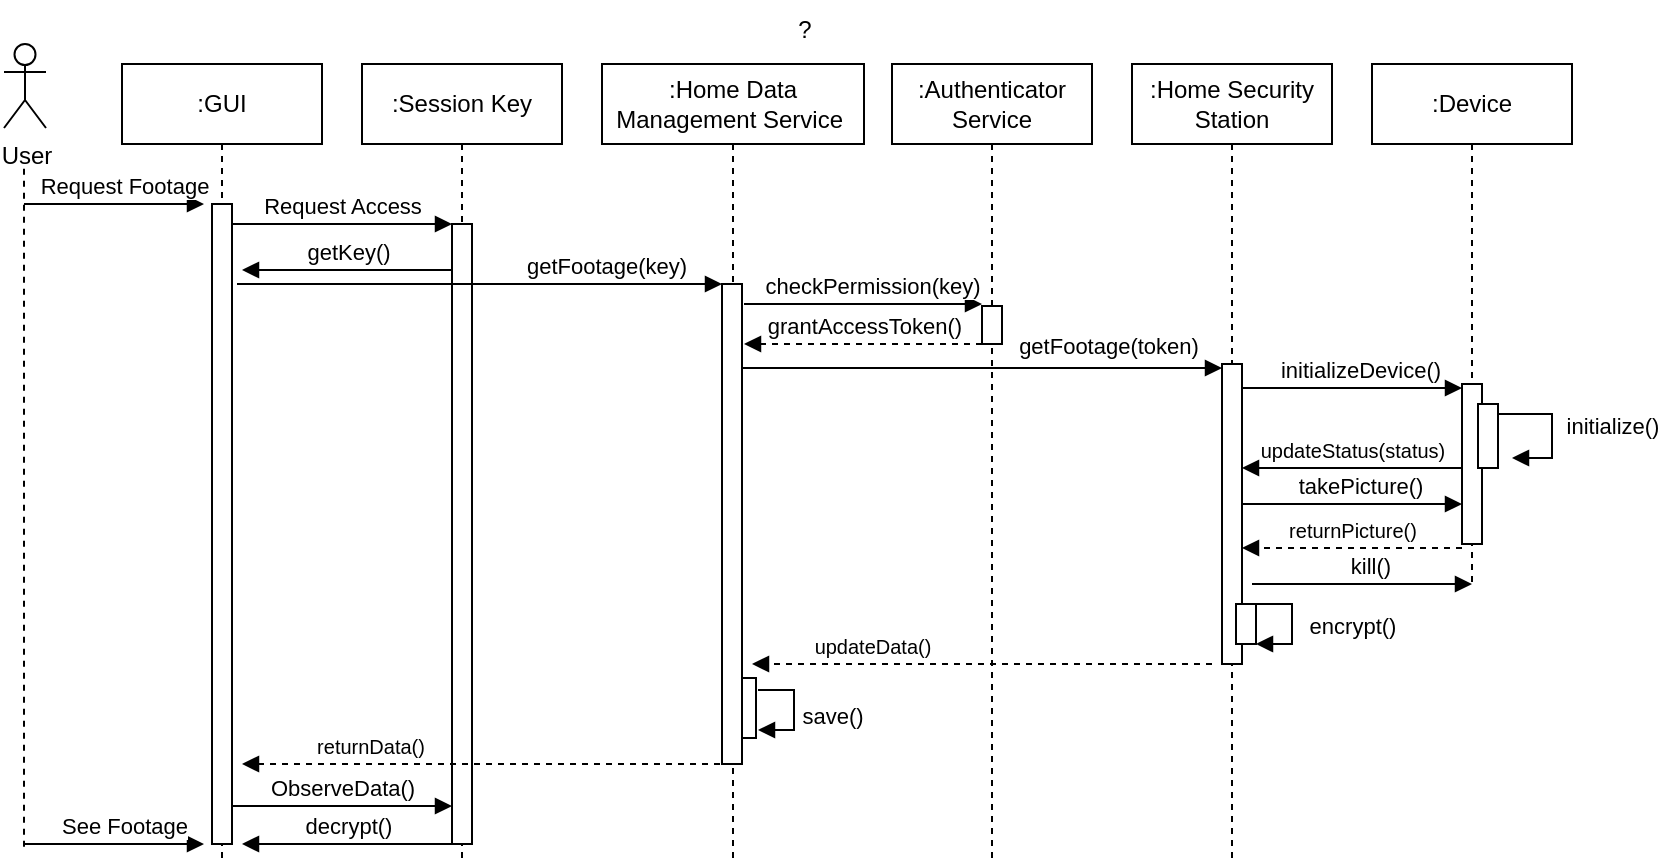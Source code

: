 <mxfile version="24.0.7" type="github">
  <diagram name="Page-1" id="2YBvvXClWsGukQMizWep">
    <mxGraphModel dx="1167" dy="628" grid="1" gridSize="10" guides="1" tooltips="1" connect="1" arrows="1" fold="1" page="1" pageScale="1" pageWidth="1200" pageHeight="1600" math="0" shadow="0">
      <root>
        <mxCell id="0" />
        <mxCell id="1" parent="0" />
        <mxCell id="aM9ryv3xv72pqoxQDRHE-1" value=":GUI" style="shape=umlLifeline;perimeter=lifelinePerimeter;whiteSpace=wrap;html=1;container=0;dropTarget=0;collapsible=0;recursiveResize=0;outlineConnect=0;portConstraint=eastwest;newEdgeStyle={&quot;edgeStyle&quot;:&quot;elbowEdgeStyle&quot;,&quot;elbow&quot;:&quot;vertical&quot;,&quot;curved&quot;:0,&quot;rounded&quot;:0};" parent="1" vertex="1">
          <mxGeometry x="79" y="40" width="100" height="400" as="geometry" />
        </mxCell>
        <mxCell id="aM9ryv3xv72pqoxQDRHE-2" value="" style="html=1;points=[];perimeter=orthogonalPerimeter;outlineConnect=0;targetShapes=umlLifeline;portConstraint=eastwest;newEdgeStyle={&quot;edgeStyle&quot;:&quot;elbowEdgeStyle&quot;,&quot;elbow&quot;:&quot;vertical&quot;,&quot;curved&quot;:0,&quot;rounded&quot;:0};" parent="aM9ryv3xv72pqoxQDRHE-1" vertex="1">
          <mxGeometry x="45" y="70" width="10" height="320" as="geometry" />
        </mxCell>
        <mxCell id="aM9ryv3xv72pqoxQDRHE-5" value=":Session Key" style="shape=umlLifeline;perimeter=lifelinePerimeter;whiteSpace=wrap;html=1;container=0;dropTarget=0;collapsible=0;recursiveResize=0;outlineConnect=0;portConstraint=eastwest;newEdgeStyle={&quot;edgeStyle&quot;:&quot;elbowEdgeStyle&quot;,&quot;elbow&quot;:&quot;vertical&quot;,&quot;curved&quot;:0,&quot;rounded&quot;:0};" parent="1" vertex="1">
          <mxGeometry x="199" y="40" width="100" height="400" as="geometry" />
        </mxCell>
        <mxCell id="aM9ryv3xv72pqoxQDRHE-6" value="" style="html=1;points=[];perimeter=orthogonalPerimeter;outlineConnect=0;targetShapes=umlLifeline;portConstraint=eastwest;newEdgeStyle={&quot;edgeStyle&quot;:&quot;elbowEdgeStyle&quot;,&quot;elbow&quot;:&quot;vertical&quot;,&quot;curved&quot;:0,&quot;rounded&quot;:0};" parent="aM9ryv3xv72pqoxQDRHE-5" vertex="1">
          <mxGeometry x="45" y="80" width="10" height="310" as="geometry" />
        </mxCell>
        <mxCell id="aM9ryv3xv72pqoxQDRHE-7" value="Request Access" style="html=1;verticalAlign=bottom;endArrow=block;edgeStyle=elbowEdgeStyle;elbow=vertical;curved=0;rounded=0;" parent="1" source="aM9ryv3xv72pqoxQDRHE-2" target="aM9ryv3xv72pqoxQDRHE-6" edge="1">
          <mxGeometry relative="1" as="geometry">
            <mxPoint x="234" y="130" as="sourcePoint" />
            <Array as="points">
              <mxPoint x="219" y="120" />
            </Array>
          </mxGeometry>
        </mxCell>
        <mxCell id="aM9ryv3xv72pqoxQDRHE-9" value="getKey()" style="html=1;verticalAlign=bottom;endArrow=block;edgeStyle=elbowEdgeStyle;elbow=vertical;curved=0;rounded=0;" parent="1" source="aM9ryv3xv72pqoxQDRHE-6" edge="1">
          <mxGeometry relative="1" as="geometry">
            <mxPoint x="234" y="143" as="sourcePoint" />
            <Array as="points">
              <mxPoint x="229" y="143" />
            </Array>
            <mxPoint x="139" y="143" as="targetPoint" />
          </mxGeometry>
        </mxCell>
        <mxCell id="Lt1EoO_p3gGOHIWWdffg-1" value=":Home Data Management Service&amp;nbsp;" style="shape=umlLifeline;perimeter=lifelinePerimeter;whiteSpace=wrap;html=1;container=0;dropTarget=0;collapsible=0;recursiveResize=0;outlineConnect=0;portConstraint=eastwest;newEdgeStyle={&quot;edgeStyle&quot;:&quot;elbowEdgeStyle&quot;,&quot;elbow&quot;:&quot;vertical&quot;,&quot;curved&quot;:0,&quot;rounded&quot;:0};" parent="1" vertex="1">
          <mxGeometry x="319" y="40" width="131" height="400" as="geometry" />
        </mxCell>
        <mxCell id="Lt1EoO_p3gGOHIWWdffg-16" value="" style="html=1;points=[];perimeter=orthogonalPerimeter;outlineConnect=0;targetShapes=umlLifeline;portConstraint=eastwest;newEdgeStyle={&quot;edgeStyle&quot;:&quot;elbowEdgeStyle&quot;,&quot;elbow&quot;:&quot;vertical&quot;,&quot;curved&quot;:0,&quot;rounded&quot;:0};" parent="Lt1EoO_p3gGOHIWWdffg-1" vertex="1">
          <mxGeometry x="67" y="307" width="10" height="30" as="geometry" />
        </mxCell>
        <mxCell id="Lt1EoO_p3gGOHIWWdffg-2" value="" style="html=1;points=[];perimeter=orthogonalPerimeter;outlineConnect=0;targetShapes=umlLifeline;portConstraint=eastwest;newEdgeStyle={&quot;edgeStyle&quot;:&quot;elbowEdgeStyle&quot;,&quot;elbow&quot;:&quot;vertical&quot;,&quot;curved&quot;:0,&quot;rounded&quot;:0};" parent="Lt1EoO_p3gGOHIWWdffg-1" vertex="1">
          <mxGeometry x="60" y="110" width="10" height="240" as="geometry" />
        </mxCell>
        <mxCell id="Lt1EoO_p3gGOHIWWdffg-3" value=":Authenticator Service" style="shape=umlLifeline;perimeter=lifelinePerimeter;whiteSpace=wrap;html=1;container=0;dropTarget=0;collapsible=0;recursiveResize=0;outlineConnect=0;portConstraint=eastwest;newEdgeStyle={&quot;edgeStyle&quot;:&quot;elbowEdgeStyle&quot;,&quot;elbow&quot;:&quot;vertical&quot;,&quot;curved&quot;:0,&quot;rounded&quot;:0};" parent="1" vertex="1">
          <mxGeometry x="464" y="40" width="100" height="400" as="geometry" />
        </mxCell>
        <mxCell id="Lt1EoO_p3gGOHIWWdffg-4" value="" style="html=1;points=[];perimeter=orthogonalPerimeter;outlineConnect=0;targetShapes=umlLifeline;portConstraint=eastwest;newEdgeStyle={&quot;edgeStyle&quot;:&quot;elbowEdgeStyle&quot;,&quot;elbow&quot;:&quot;vertical&quot;,&quot;curved&quot;:0,&quot;rounded&quot;:0};" parent="Lt1EoO_p3gGOHIWWdffg-3" vertex="1">
          <mxGeometry x="45" y="121" width="10" height="19" as="geometry" />
        </mxCell>
        <mxCell id="Lt1EoO_p3gGOHIWWdffg-6" value=":Home Security Station" style="shape=umlLifeline;perimeter=lifelinePerimeter;whiteSpace=wrap;html=1;container=0;dropTarget=0;collapsible=0;recursiveResize=0;outlineConnect=0;portConstraint=eastwest;newEdgeStyle={&quot;edgeStyle&quot;:&quot;elbowEdgeStyle&quot;,&quot;elbow&quot;:&quot;vertical&quot;,&quot;curved&quot;:0,&quot;rounded&quot;:0};" parent="1" vertex="1">
          <mxGeometry x="584" y="40" width="100" height="400" as="geometry" />
        </mxCell>
        <mxCell id="Lt1EoO_p3gGOHIWWdffg-7" value="" style="html=1;points=[];perimeter=orthogonalPerimeter;outlineConnect=0;targetShapes=umlLifeline;portConstraint=eastwest;newEdgeStyle={&quot;edgeStyle&quot;:&quot;elbowEdgeStyle&quot;,&quot;elbow&quot;:&quot;vertical&quot;,&quot;curved&quot;:0,&quot;rounded&quot;:0};" parent="Lt1EoO_p3gGOHIWWdffg-6" vertex="1">
          <mxGeometry x="45" y="150" width="10" height="150" as="geometry" />
        </mxCell>
        <mxCell id="Lt1EoO_p3gGOHIWWdffg-11" value="" style="html=1;points=[];perimeter=orthogonalPerimeter;outlineConnect=0;targetShapes=umlLifeline;portConstraint=eastwest;newEdgeStyle={&quot;edgeStyle&quot;:&quot;elbowEdgeStyle&quot;,&quot;elbow&quot;:&quot;vertical&quot;,&quot;curved&quot;:0,&quot;rounded&quot;:0};" parent="Lt1EoO_p3gGOHIWWdffg-6" vertex="1">
          <mxGeometry x="52" y="270" width="10" height="20" as="geometry" />
        </mxCell>
        <mxCell id="Lt1EoO_p3gGOHIWWdffg-28" value="encrypt()" style="html=1;verticalAlign=bottom;endArrow=block;edgeStyle=elbowEdgeStyle;rounded=0;" parent="Lt1EoO_p3gGOHIWWdffg-6" source="Lt1EoO_p3gGOHIWWdffg-11" target="Lt1EoO_p3gGOHIWWdffg-11" edge="1">
          <mxGeometry x="0.357" y="-30" relative="1" as="geometry">
            <mxPoint x="110" y="265" as="sourcePoint" />
            <Array as="points">
              <mxPoint x="80" y="285" />
            </Array>
            <mxPoint x="110" y="315.144" as="targetPoint" />
            <mxPoint x="30" y="30" as="offset" />
          </mxGeometry>
        </mxCell>
        <mxCell id="Lt1EoO_p3gGOHIWWdffg-8" value=":Device" style="shape=umlLifeline;perimeter=lifelinePerimeter;whiteSpace=wrap;html=1;container=0;dropTarget=0;collapsible=0;recursiveResize=0;outlineConnect=0;portConstraint=eastwest;newEdgeStyle={&quot;edgeStyle&quot;:&quot;elbowEdgeStyle&quot;,&quot;elbow&quot;:&quot;vertical&quot;,&quot;curved&quot;:0,&quot;rounded&quot;:0};" parent="1" vertex="1">
          <mxGeometry x="704" y="40" width="100" height="260" as="geometry" />
        </mxCell>
        <mxCell id="Lt1EoO_p3gGOHIWWdffg-9" value="" style="html=1;points=[];perimeter=orthogonalPerimeter;outlineConnect=0;targetShapes=umlLifeline;portConstraint=eastwest;newEdgeStyle={&quot;edgeStyle&quot;:&quot;elbowEdgeStyle&quot;,&quot;elbow&quot;:&quot;vertical&quot;,&quot;curved&quot;:0,&quot;rounded&quot;:0};" parent="Lt1EoO_p3gGOHIWWdffg-8" vertex="1">
          <mxGeometry x="45" y="160" width="10" height="80" as="geometry" />
        </mxCell>
        <mxCell id="Lt1EoO_p3gGOHIWWdffg-10" value="" style="html=1;points=[];perimeter=orthogonalPerimeter;outlineConnect=0;targetShapes=umlLifeline;portConstraint=eastwest;newEdgeStyle={&quot;edgeStyle&quot;:&quot;elbowEdgeStyle&quot;,&quot;elbow&quot;:&quot;vertical&quot;,&quot;curved&quot;:0,&quot;rounded&quot;:0};" parent="Lt1EoO_p3gGOHIWWdffg-8" vertex="1">
          <mxGeometry x="53" y="170" width="10" height="32" as="geometry" />
        </mxCell>
        <mxCell id="Lt1EoO_p3gGOHIWWdffg-30" value="initialize()" style="html=1;verticalAlign=bottom;endArrow=block;edgeStyle=elbowEdgeStyle;rounded=0;" parent="Lt1EoO_p3gGOHIWWdffg-8" edge="1">
          <mxGeometry x="0.217" y="30" relative="1" as="geometry">
            <mxPoint x="63" y="175" as="sourcePoint" />
            <Array as="points">
              <mxPoint x="90" y="190" />
            </Array>
            <mxPoint x="70" y="197" as="targetPoint" />
            <mxPoint as="offset" />
          </mxGeometry>
        </mxCell>
        <mxCell id="Lt1EoO_p3gGOHIWWdffg-17" value="getFootage(key)" style="html=1;verticalAlign=bottom;endArrow=block;edgeStyle=elbowEdgeStyle;elbow=vertical;curved=0;rounded=0;" parent="1" target="Lt1EoO_p3gGOHIWWdffg-2" edge="1">
          <mxGeometry x="0.516" relative="1" as="geometry">
            <mxPoint x="136.5" y="150" as="sourcePoint" />
            <Array as="points">
              <mxPoint x="221.5" y="150" />
            </Array>
            <mxPoint x="364" y="150" as="targetPoint" />
            <mxPoint as="offset" />
          </mxGeometry>
        </mxCell>
        <mxCell id="Lt1EoO_p3gGOHIWWdffg-19" value="?" style="text;html=1;align=center;verticalAlign=middle;resizable=0;points=[];autosize=1;strokeColor=none;fillColor=none;" parent="1" vertex="1">
          <mxGeometry x="405" y="8" width="30" height="30" as="geometry" />
        </mxCell>
        <mxCell id="Lt1EoO_p3gGOHIWWdffg-20" value="checkPermission(key)" style="html=1;verticalAlign=bottom;endArrow=block;edgeStyle=elbowEdgeStyle;elbow=vertical;curved=0;rounded=0;" parent="1" edge="1">
          <mxGeometry x="0.077" relative="1" as="geometry">
            <mxPoint x="390" y="160" as="sourcePoint" />
            <Array as="points">
              <mxPoint x="454" y="160" />
              <mxPoint x="466.5" y="170" />
            </Array>
            <mxPoint x="509" y="160" as="targetPoint" />
            <mxPoint as="offset" />
          </mxGeometry>
        </mxCell>
        <mxCell id="Lt1EoO_p3gGOHIWWdffg-21" value="grantAccessToken()" style="html=1;verticalAlign=bottom;endArrow=block;edgeStyle=elbowEdgeStyle;elbow=vertical;curved=0;rounded=0;dashed=1;" parent="1" edge="1">
          <mxGeometry relative="1" as="geometry">
            <mxPoint x="509" y="180" as="sourcePoint" />
            <Array as="points">
              <mxPoint x="504" y="180" />
            </Array>
            <mxPoint x="390" y="180" as="targetPoint" />
          </mxGeometry>
        </mxCell>
        <mxCell id="Lt1EoO_p3gGOHIWWdffg-22" value="getFootage(token)" style="html=1;verticalAlign=bottom;endArrow=block;edgeStyle=elbowEdgeStyle;elbow=vertical;curved=0;rounded=0;" parent="1" source="Lt1EoO_p3gGOHIWWdffg-2" edge="1">
          <mxGeometry x="0.522" y="2" relative="1" as="geometry">
            <mxPoint x="399" y="192" as="sourcePoint" />
            <Array as="points">
              <mxPoint x="454" y="192" />
              <mxPoint x="466.5" y="202" />
            </Array>
            <mxPoint x="629" y="192" as="targetPoint" />
            <mxPoint as="offset" />
          </mxGeometry>
        </mxCell>
        <mxCell id="Lt1EoO_p3gGOHIWWdffg-23" value="initializeDevice()" style="html=1;verticalAlign=bottom;endArrow=block;edgeStyle=elbowEdgeStyle;elbow=vertical;curved=0;rounded=0;" parent="1" edge="1">
          <mxGeometry x="0.077" relative="1" as="geometry">
            <mxPoint x="639" y="202" as="sourcePoint" />
            <Array as="points">
              <mxPoint x="696" y="202" />
              <mxPoint x="708.5" y="212" />
            </Array>
            <mxPoint x="749" y="202" as="targetPoint" />
            <mxPoint as="offset" />
          </mxGeometry>
        </mxCell>
        <mxCell id="Lt1EoO_p3gGOHIWWdffg-24" value="&lt;font style=&quot;font-size: 10px;&quot;&gt;updateStatus(status)&lt;/font&gt;" style="html=1;verticalAlign=bottom;endArrow=block;edgeStyle=elbowEdgeStyle;elbow=vertical;curved=0;rounded=0;" parent="1" edge="1">
          <mxGeometry relative="1" as="geometry">
            <mxPoint x="749" y="242" as="sourcePoint" />
            <Array as="points">
              <mxPoint x="744" y="242" />
            </Array>
            <mxPoint x="639" y="242" as="targetPoint" />
            <mxPoint as="offset" />
          </mxGeometry>
        </mxCell>
        <mxCell id="Lt1EoO_p3gGOHIWWdffg-25" value="takePicture()" style="html=1;verticalAlign=bottom;endArrow=block;edgeStyle=elbowEdgeStyle;elbow=vertical;curved=0;rounded=0;" parent="1" edge="1">
          <mxGeometry x="0.077" relative="1" as="geometry">
            <mxPoint x="639" y="260" as="sourcePoint" />
            <Array as="points">
              <mxPoint x="701" y="260" />
              <mxPoint x="713.5" y="270" />
            </Array>
            <mxPoint x="749" y="260" as="targetPoint" />
            <mxPoint as="offset" />
          </mxGeometry>
        </mxCell>
        <mxCell id="Lt1EoO_p3gGOHIWWdffg-27" value="&lt;font style=&quot;font-size: 10px;&quot;&gt;returnPicture()&lt;/font&gt;" style="html=1;verticalAlign=bottom;endArrow=block;edgeStyle=elbowEdgeStyle;elbow=vertical;curved=0;rounded=0;dashed=1;" parent="1" edge="1">
          <mxGeometry relative="1" as="geometry">
            <mxPoint x="749" y="282" as="sourcePoint" />
            <Array as="points">
              <mxPoint x="744" y="282" />
            </Array>
            <mxPoint x="639" y="282" as="targetPoint" />
            <mxPoint as="offset" />
          </mxGeometry>
        </mxCell>
        <mxCell id="Lt1EoO_p3gGOHIWWdffg-29" value="kill()" style="html=1;verticalAlign=bottom;endArrow=block;edgeStyle=elbowEdgeStyle;elbow=vertical;curved=0;rounded=0;" parent="1" edge="1">
          <mxGeometry x="0.077" relative="1" as="geometry">
            <mxPoint x="644" y="300" as="sourcePoint" />
            <Array as="points">
              <mxPoint x="706" y="300" />
              <mxPoint x="718.5" y="310" />
            </Array>
            <mxPoint x="754" y="300" as="targetPoint" />
            <mxPoint as="offset" />
          </mxGeometry>
        </mxCell>
        <mxCell id="Lt1EoO_p3gGOHIWWdffg-32" value="&lt;font style=&quot;font-size: 10px;&quot;&gt;updateData()&lt;/font&gt;" style="html=1;verticalAlign=bottom;endArrow=block;edgeStyle=elbowEdgeStyle;elbow=vertical;curved=0;rounded=0;dashed=1;" parent="1" edge="1">
          <mxGeometry x="0.478" relative="1" as="geometry">
            <mxPoint x="624" y="340" as="sourcePoint" />
            <Array as="points">
              <mxPoint x="619" y="340" />
            </Array>
            <mxPoint x="394" y="340" as="targetPoint" />
            <mxPoint as="offset" />
          </mxGeometry>
        </mxCell>
        <mxCell id="Lt1EoO_p3gGOHIWWdffg-33" value="save()" style="html=1;verticalAlign=bottom;endArrow=block;edgeStyle=elbowEdgeStyle;rounded=0;" parent="1" edge="1">
          <mxGeometry x="0.357" y="19" relative="1" as="geometry">
            <mxPoint x="397" y="353" as="sourcePoint" />
            <Array as="points">
              <mxPoint x="415" y="363" />
            </Array>
            <mxPoint x="397" y="373" as="targetPoint" />
            <mxPoint x="19" y="-17" as="offset" />
          </mxGeometry>
        </mxCell>
        <mxCell id="Lt1EoO_p3gGOHIWWdffg-34" value="&lt;font style=&quot;font-size: 10px;&quot;&gt;returnData()&lt;/font&gt;" style="html=1;verticalAlign=bottom;endArrow=block;edgeStyle=elbowEdgeStyle;elbow=vertical;curved=0;rounded=0;dashed=1;" parent="1" source="Lt1EoO_p3gGOHIWWdffg-1" edge="1">
          <mxGeometry x="0.478" relative="1" as="geometry">
            <mxPoint x="359" y="390" as="sourcePoint" />
            <Array as="points">
              <mxPoint x="354" y="390" />
            </Array>
            <mxPoint x="139" y="390" as="targetPoint" />
            <mxPoint as="offset" />
          </mxGeometry>
        </mxCell>
        <mxCell id="Lt1EoO_p3gGOHIWWdffg-35" value="decrypt()" style="html=1;verticalAlign=bottom;endArrow=block;edgeStyle=elbowEdgeStyle;elbow=vertical;curved=0;rounded=0;" parent="1" edge="1">
          <mxGeometry relative="1" as="geometry">
            <mxPoint x="244" y="430" as="sourcePoint" />
            <Array as="points">
              <mxPoint x="229" y="430" />
            </Array>
            <mxPoint x="139" y="430" as="targetPoint" />
          </mxGeometry>
        </mxCell>
        <mxCell id="Lt1EoO_p3gGOHIWWdffg-36" value="ObserveData()" style="html=1;verticalAlign=bottom;endArrow=block;edgeStyle=elbowEdgeStyle;elbow=vertical;curved=0;rounded=0;" parent="1" edge="1">
          <mxGeometry relative="1" as="geometry">
            <mxPoint x="134" y="411" as="sourcePoint" />
            <Array as="points">
              <mxPoint x="219" y="411" />
            </Array>
            <mxPoint x="244" y="411" as="targetPoint" />
          </mxGeometry>
        </mxCell>
        <mxCell id="Lt1EoO_p3gGOHIWWdffg-38" value="User" style="shape=umlActor;verticalLabelPosition=bottom;verticalAlign=top;html=1;outlineConnect=0;" parent="1" vertex="1">
          <mxGeometry x="20" y="30" width="21" height="42" as="geometry" />
        </mxCell>
        <mxCell id="Lt1EoO_p3gGOHIWWdffg-43" value="" style="endArrow=none;dashed=1;html=1;rounded=0;" parent="1" edge="1">
          <mxGeometry width="50" height="50" relative="1" as="geometry">
            <mxPoint x="30" y="431.333" as="sourcePoint" />
            <mxPoint x="30" y="90" as="targetPoint" />
          </mxGeometry>
        </mxCell>
        <mxCell id="vPzEtfzrPfuxy-vWfHbB-1" value="Request Footage" style="html=1;verticalAlign=bottom;endArrow=block;edgeStyle=elbowEdgeStyle;elbow=vertical;curved=0;rounded=0;" edge="1" parent="1">
          <mxGeometry x="0.111" relative="1" as="geometry">
            <mxPoint x="30" y="110" as="sourcePoint" />
            <Array as="points">
              <mxPoint x="105" y="110" />
            </Array>
            <mxPoint x="120" y="110" as="targetPoint" />
            <mxPoint as="offset" />
          </mxGeometry>
        </mxCell>
        <mxCell id="vPzEtfzrPfuxy-vWfHbB-2" value="See Footage" style="html=1;verticalAlign=bottom;endArrow=block;edgeStyle=elbowEdgeStyle;elbow=vertical;curved=0;rounded=0;" edge="1" parent="1">
          <mxGeometry x="0.111" relative="1" as="geometry">
            <mxPoint x="30" y="430" as="sourcePoint" />
            <Array as="points">
              <mxPoint x="105" y="430" />
            </Array>
            <mxPoint x="120" y="430" as="targetPoint" />
            <mxPoint as="offset" />
          </mxGeometry>
        </mxCell>
      </root>
    </mxGraphModel>
  </diagram>
</mxfile>
